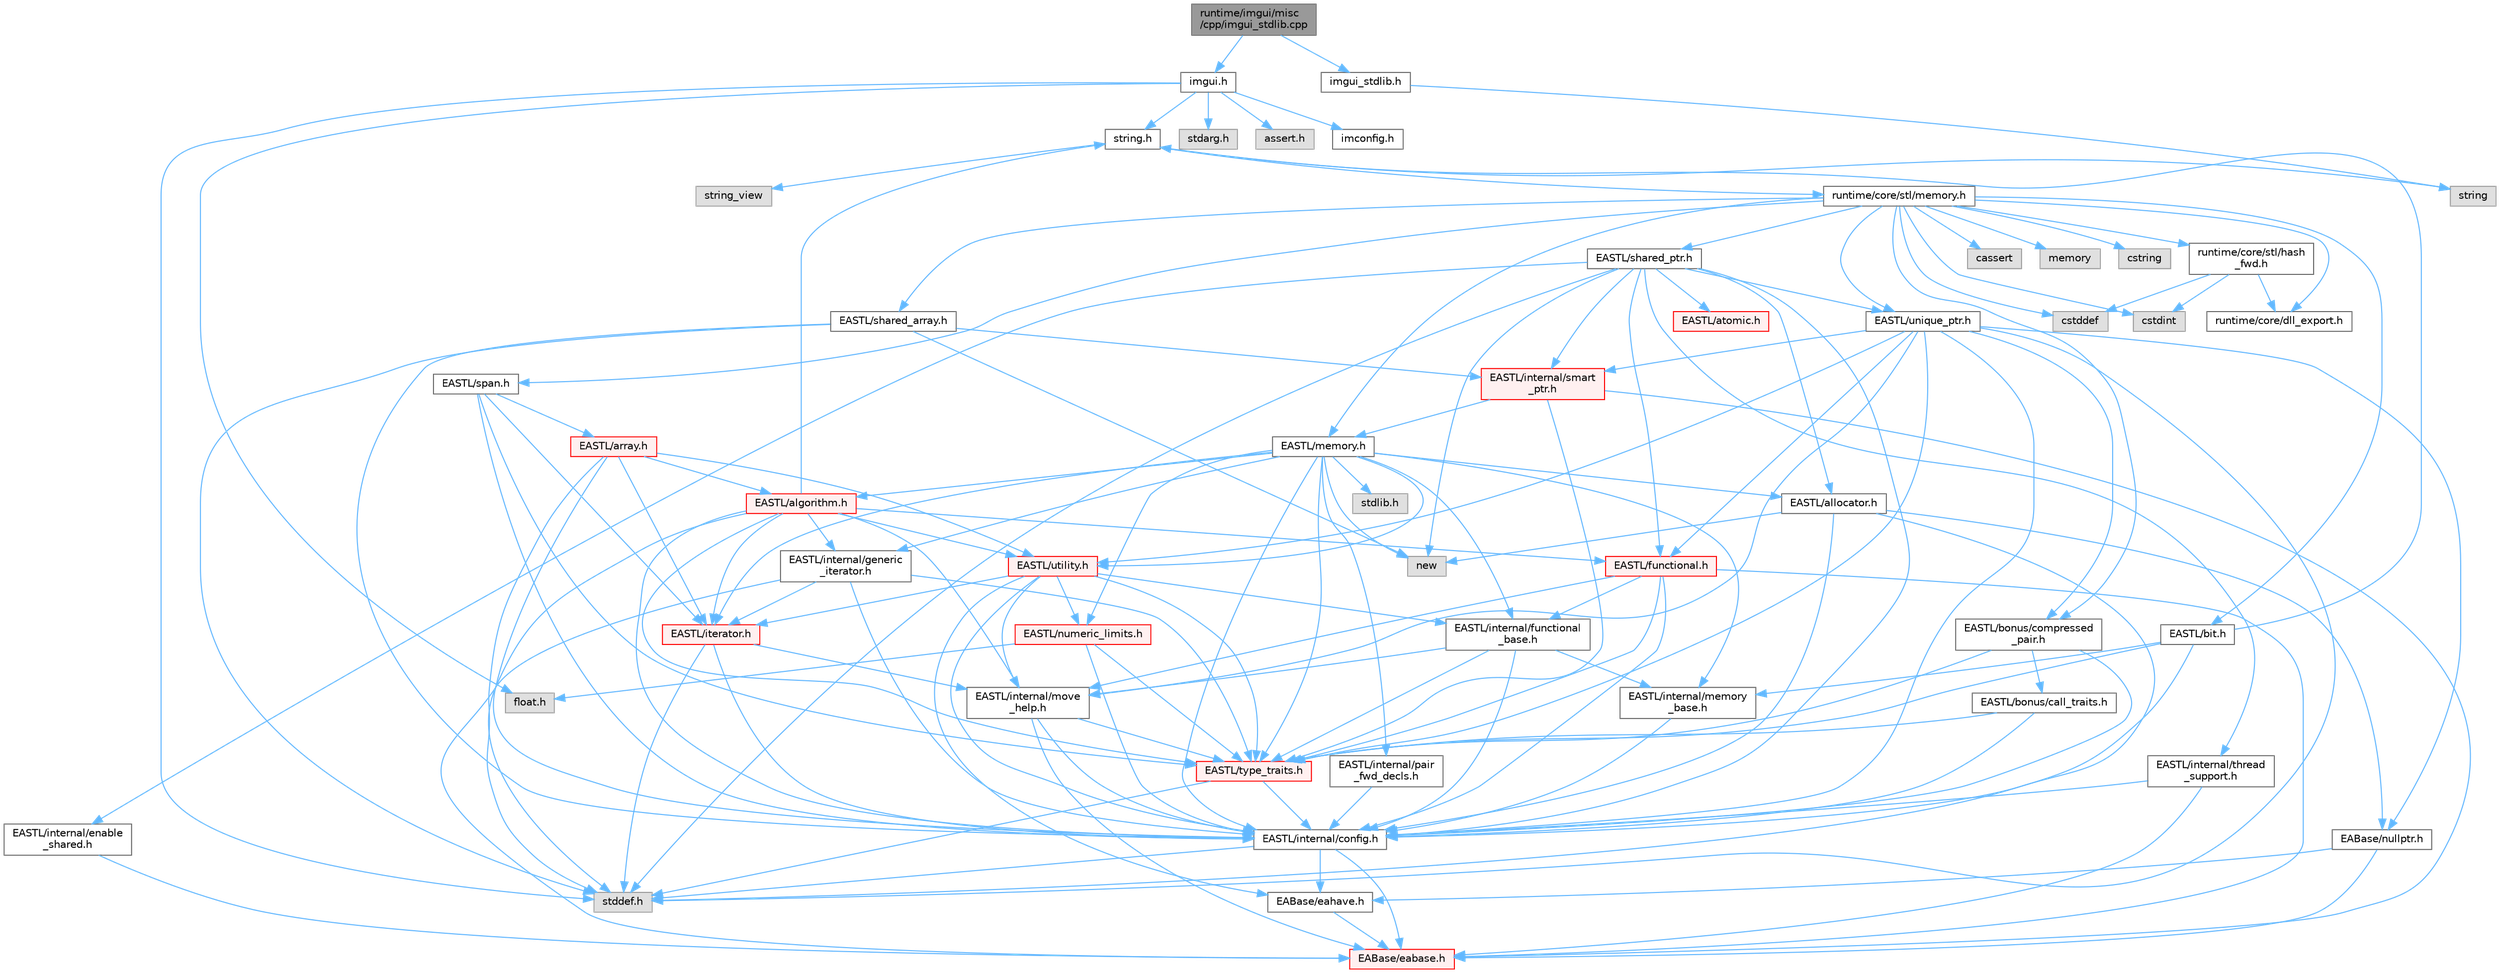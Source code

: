 digraph "runtime/imgui/misc/cpp/imgui_stdlib.cpp"
{
 // LATEX_PDF_SIZE
  bgcolor="transparent";
  edge [fontname=Helvetica,fontsize=10,labelfontname=Helvetica,labelfontsize=10];
  node [fontname=Helvetica,fontsize=10,shape=box,height=0.2,width=0.4];
  Node1 [id="Node000001",label="runtime/imgui/misc\l/cpp/imgui_stdlib.cpp",height=0.2,width=0.4,color="gray40", fillcolor="grey60", style="filled", fontcolor="black",tooltip=" "];
  Node1 -> Node2 [id="edge1_Node000001_Node000002",color="steelblue1",style="solid",tooltip=" "];
  Node2 [id="Node000002",label="imgui.h",height=0.2,width=0.4,color="grey40", fillcolor="white", style="filled",URL="$imgui_8h.html",tooltip=" "];
  Node2 -> Node3 [id="edge2_Node000002_Node000003",color="steelblue1",style="solid",tooltip=" "];
  Node3 [id="Node000003",label="imconfig.h",height=0.2,width=0.4,color="grey40", fillcolor="white", style="filled",URL="$imconfig_8h.html",tooltip=" "];
  Node2 -> Node4 [id="edge3_Node000002_Node000004",color="steelblue1",style="solid",tooltip=" "];
  Node4 [id="Node000004",label="float.h",height=0.2,width=0.4,color="grey60", fillcolor="#E0E0E0", style="filled",tooltip=" "];
  Node2 -> Node5 [id="edge4_Node000002_Node000005",color="steelblue1",style="solid",tooltip=" "];
  Node5 [id="Node000005",label="stdarg.h",height=0.2,width=0.4,color="grey60", fillcolor="#E0E0E0", style="filled",tooltip=" "];
  Node2 -> Node6 [id="edge5_Node000002_Node000006",color="steelblue1",style="solid",tooltip=" "];
  Node6 [id="Node000006",label="stddef.h",height=0.2,width=0.4,color="grey60", fillcolor="#E0E0E0", style="filled",tooltip=" "];
  Node2 -> Node7 [id="edge6_Node000002_Node000007",color="steelblue1",style="solid",tooltip=" "];
  Node7 [id="Node000007",label="string.h",height=0.2,width=0.4,color="grey40", fillcolor="white", style="filled",URL="$string_8h.html",tooltip=" "];
  Node7 -> Node8 [id="edge7_Node000007_Node000008",color="steelblue1",style="solid",tooltip=" "];
  Node8 [id="Node000008",label="string",height=0.2,width=0.4,color="grey60", fillcolor="#E0E0E0", style="filled",tooltip=" "];
  Node7 -> Node9 [id="edge8_Node000007_Node000009",color="steelblue1",style="solid",tooltip=" "];
  Node9 [id="Node000009",label="string_view",height=0.2,width=0.4,color="grey60", fillcolor="#E0E0E0", style="filled",tooltip=" "];
  Node7 -> Node10 [id="edge9_Node000007_Node000010",color="steelblue1",style="solid",tooltip=" "];
  Node10 [id="Node000010",label="runtime/core/stl/memory.h",height=0.2,width=0.4,color="grey40", fillcolor="white", style="filled",URL="$core_2stl_2memory_8h.html",tooltip=" "];
  Node10 -> Node11 [id="edge10_Node000010_Node000011",color="steelblue1",style="solid",tooltip=" "];
  Node11 [id="Node000011",label="cstddef",height=0.2,width=0.4,color="grey60", fillcolor="#E0E0E0", style="filled",tooltip=" "];
  Node10 -> Node12 [id="edge11_Node000010_Node000012",color="steelblue1",style="solid",tooltip=" "];
  Node12 [id="Node000012",label="cstdint",height=0.2,width=0.4,color="grey60", fillcolor="#E0E0E0", style="filled",tooltip=" "];
  Node10 -> Node13 [id="edge12_Node000010_Node000013",color="steelblue1",style="solid",tooltip=" "];
  Node13 [id="Node000013",label="cassert",height=0.2,width=0.4,color="grey60", fillcolor="#E0E0E0", style="filled",tooltip=" "];
  Node10 -> Node14 [id="edge13_Node000010_Node000014",color="steelblue1",style="solid",tooltip=" "];
  Node14 [id="Node000014",label="memory",height=0.2,width=0.4,color="grey60", fillcolor="#E0E0E0", style="filled",tooltip=" "];
  Node10 -> Node15 [id="edge14_Node000010_Node000015",color="steelblue1",style="solid",tooltip=" "];
  Node15 [id="Node000015",label="cstring",height=0.2,width=0.4,color="grey60", fillcolor="#E0E0E0", style="filled",tooltip=" "];
  Node10 -> Node16 [id="edge15_Node000010_Node000016",color="steelblue1",style="solid",tooltip=" "];
  Node16 [id="Node000016",label="EASTL/bit.h",height=0.2,width=0.4,color="grey40", fillcolor="white", style="filled",URL="$bit_8h.html",tooltip=" "];
  Node16 -> Node17 [id="edge16_Node000016_Node000017",color="steelblue1",style="solid",tooltip=" "];
  Node17 [id="Node000017",label="EASTL/internal/config.h",height=0.2,width=0.4,color="grey40", fillcolor="white", style="filled",URL="$config_8h.html",tooltip=" "];
  Node17 -> Node18 [id="edge17_Node000017_Node000018",color="steelblue1",style="solid",tooltip=" "];
  Node18 [id="Node000018",label="EABase/eabase.h",height=0.2,width=0.4,color="red", fillcolor="#FFF0F0", style="filled",URL="$eabase_8h.html",tooltip=" "];
  Node17 -> Node24 [id="edge18_Node000017_Node000024",color="steelblue1",style="solid",tooltip=" "];
  Node24 [id="Node000024",label="EABase/eahave.h",height=0.2,width=0.4,color="grey40", fillcolor="white", style="filled",URL="$eahave_8h.html",tooltip=" "];
  Node24 -> Node18 [id="edge19_Node000024_Node000018",color="steelblue1",style="solid",tooltip=" "];
  Node17 -> Node6 [id="edge20_Node000017_Node000006",color="steelblue1",style="solid",tooltip=" "];
  Node16 -> Node25 [id="edge21_Node000016_Node000025",color="steelblue1",style="solid",tooltip=" "];
  Node25 [id="Node000025",label="EASTL/internal/memory\l_base.h",height=0.2,width=0.4,color="grey40", fillcolor="white", style="filled",URL="$memory__base_8h.html",tooltip=" "];
  Node25 -> Node17 [id="edge22_Node000025_Node000017",color="steelblue1",style="solid",tooltip=" "];
  Node16 -> Node26 [id="edge23_Node000016_Node000026",color="steelblue1",style="solid",tooltip=" "];
  Node26 [id="Node000026",label="EASTL/type_traits.h",height=0.2,width=0.4,color="red", fillcolor="#FFF0F0", style="filled",URL="$_e_a_s_t_l_2include_2_e_a_s_t_l_2type__traits_8h.html",tooltip=" "];
  Node26 -> Node17 [id="edge24_Node000026_Node000017",color="steelblue1",style="solid",tooltip=" "];
  Node26 -> Node6 [id="edge25_Node000026_Node000006",color="steelblue1",style="solid",tooltip=" "];
  Node16 -> Node7 [id="edge26_Node000016_Node000007",color="steelblue1",style="solid",tooltip=" "];
  Node10 -> Node36 [id="edge27_Node000010_Node000036",color="steelblue1",style="solid",tooltip=" "];
  Node36 [id="Node000036",label="EASTL/memory.h",height=0.2,width=0.4,color="grey40", fillcolor="white", style="filled",URL="$_e_a_s_t_l_2include_2_e_a_s_t_l_2memory_8h.html",tooltip=" "];
  Node36 -> Node17 [id="edge28_Node000036_Node000017",color="steelblue1",style="solid",tooltip=" "];
  Node36 -> Node25 [id="edge29_Node000036_Node000025",color="steelblue1",style="solid",tooltip=" "];
  Node36 -> Node37 [id="edge30_Node000036_Node000037",color="steelblue1",style="solid",tooltip=" "];
  Node37 [id="Node000037",label="EASTL/internal/generic\l_iterator.h",height=0.2,width=0.4,color="grey40", fillcolor="white", style="filled",URL="$generic__iterator_8h.html",tooltip=" "];
  Node37 -> Node18 [id="edge31_Node000037_Node000018",color="steelblue1",style="solid",tooltip=" "];
  Node37 -> Node17 [id="edge32_Node000037_Node000017",color="steelblue1",style="solid",tooltip=" "];
  Node37 -> Node38 [id="edge33_Node000037_Node000038",color="steelblue1",style="solid",tooltip=" "];
  Node38 [id="Node000038",label="EASTL/iterator.h",height=0.2,width=0.4,color="red", fillcolor="#FFF0F0", style="filled",URL="$_e_a_s_t_l_2include_2_e_a_s_t_l_2iterator_8h.html",tooltip=" "];
  Node38 -> Node17 [id="edge34_Node000038_Node000017",color="steelblue1",style="solid",tooltip=" "];
  Node38 -> Node39 [id="edge35_Node000038_Node000039",color="steelblue1",style="solid",tooltip=" "];
  Node39 [id="Node000039",label="EASTL/internal/move\l_help.h",height=0.2,width=0.4,color="grey40", fillcolor="white", style="filled",URL="$move__help_8h.html",tooltip=" "];
  Node39 -> Node18 [id="edge36_Node000039_Node000018",color="steelblue1",style="solid",tooltip=" "];
  Node39 -> Node17 [id="edge37_Node000039_Node000017",color="steelblue1",style="solid",tooltip=" "];
  Node39 -> Node26 [id="edge38_Node000039_Node000026",color="steelblue1",style="solid",tooltip=" "];
  Node38 -> Node6 [id="edge39_Node000038_Node000006",color="steelblue1",style="solid",tooltip=" "];
  Node37 -> Node26 [id="edge40_Node000037_Node000026",color="steelblue1",style="solid",tooltip=" "];
  Node36 -> Node41 [id="edge41_Node000036_Node000041",color="steelblue1",style="solid",tooltip=" "];
  Node41 [id="Node000041",label="EASTL/internal/pair\l_fwd_decls.h",height=0.2,width=0.4,color="grey40", fillcolor="white", style="filled",URL="$pair__fwd__decls_8h.html",tooltip=" "];
  Node41 -> Node17 [id="edge42_Node000041_Node000017",color="steelblue1",style="solid",tooltip=" "];
  Node36 -> Node42 [id="edge43_Node000036_Node000042",color="steelblue1",style="solid",tooltip=" "];
  Node42 [id="Node000042",label="EASTL/internal/functional\l_base.h",height=0.2,width=0.4,color="grey40", fillcolor="white", style="filled",URL="$functional__base_8h.html",tooltip=" "];
  Node42 -> Node17 [id="edge44_Node000042_Node000017",color="steelblue1",style="solid",tooltip=" "];
  Node42 -> Node25 [id="edge45_Node000042_Node000025",color="steelblue1",style="solid",tooltip=" "];
  Node42 -> Node39 [id="edge46_Node000042_Node000039",color="steelblue1",style="solid",tooltip=" "];
  Node42 -> Node26 [id="edge47_Node000042_Node000026",color="steelblue1",style="solid",tooltip=" "];
  Node36 -> Node43 [id="edge48_Node000036_Node000043",color="steelblue1",style="solid",tooltip=" "];
  Node43 [id="Node000043",label="EASTL/algorithm.h",height=0.2,width=0.4,color="red", fillcolor="#FFF0F0", style="filled",URL="$_e_a_s_t_l_2include_2_e_a_s_t_l_2algorithm_8h.html",tooltip=" "];
  Node43 -> Node17 [id="edge49_Node000043_Node000017",color="steelblue1",style="solid",tooltip=" "];
  Node43 -> Node26 [id="edge50_Node000043_Node000026",color="steelblue1",style="solid",tooltip=" "];
  Node43 -> Node39 [id="edge51_Node000043_Node000039",color="steelblue1",style="solid",tooltip=" "];
  Node43 -> Node38 [id="edge52_Node000043_Node000038",color="steelblue1",style="solid",tooltip=" "];
  Node43 -> Node46 [id="edge53_Node000043_Node000046",color="steelblue1",style="solid",tooltip=" "];
  Node46 [id="Node000046",label="EASTL/functional.h",height=0.2,width=0.4,color="red", fillcolor="#FFF0F0", style="filled",URL="$_e_a_s_t_l_2include_2_e_a_s_t_l_2functional_8h.html",tooltip=" "];
  Node46 -> Node18 [id="edge54_Node000046_Node000018",color="steelblue1",style="solid",tooltip=" "];
  Node46 -> Node17 [id="edge55_Node000046_Node000017",color="steelblue1",style="solid",tooltip=" "];
  Node46 -> Node39 [id="edge56_Node000046_Node000039",color="steelblue1",style="solid",tooltip=" "];
  Node46 -> Node26 [id="edge57_Node000046_Node000026",color="steelblue1",style="solid",tooltip=" "];
  Node46 -> Node42 [id="edge58_Node000046_Node000042",color="steelblue1",style="solid",tooltip=" "];
  Node43 -> Node53 [id="edge59_Node000043_Node000053",color="steelblue1",style="solid",tooltip=" "];
  Node53 [id="Node000053",label="EASTL/utility.h",height=0.2,width=0.4,color="red", fillcolor="#FFF0F0", style="filled",URL="$_e_a_s_t_l_2include_2_e_a_s_t_l_2utility_8h.html",tooltip=" "];
  Node53 -> Node17 [id="edge60_Node000053_Node000017",color="steelblue1",style="solid",tooltip=" "];
  Node53 -> Node26 [id="edge61_Node000053_Node000026",color="steelblue1",style="solid",tooltip=" "];
  Node53 -> Node38 [id="edge62_Node000053_Node000038",color="steelblue1",style="solid",tooltip=" "];
  Node53 -> Node54 [id="edge63_Node000053_Node000054",color="steelblue1",style="solid",tooltip=" "];
  Node54 [id="Node000054",label="EASTL/numeric_limits.h",height=0.2,width=0.4,color="red", fillcolor="#FFF0F0", style="filled",URL="$numeric__limits_8h.html",tooltip=" "];
  Node54 -> Node17 [id="edge64_Node000054_Node000017",color="steelblue1",style="solid",tooltip=" "];
  Node54 -> Node26 [id="edge65_Node000054_Node000026",color="steelblue1",style="solid",tooltip=" "];
  Node54 -> Node4 [id="edge66_Node000054_Node000004",color="steelblue1",style="solid",tooltip=" "];
  Node53 -> Node42 [id="edge67_Node000053_Node000042",color="steelblue1",style="solid",tooltip=" "];
  Node53 -> Node39 [id="edge68_Node000053_Node000039",color="steelblue1",style="solid",tooltip=" "];
  Node53 -> Node24 [id="edge69_Node000053_Node000024",color="steelblue1",style="solid",tooltip=" "];
  Node43 -> Node37 [id="edge70_Node000043_Node000037",color="steelblue1",style="solid",tooltip=" "];
  Node43 -> Node6 [id="edge71_Node000043_Node000006",color="steelblue1",style="solid",tooltip=" "];
  Node43 -> Node7 [id="edge72_Node000043_Node000007",color="steelblue1",style="solid",tooltip=" "];
  Node36 -> Node26 [id="edge73_Node000036_Node000026",color="steelblue1",style="solid",tooltip=" "];
  Node36 -> Node50 [id="edge74_Node000036_Node000050",color="steelblue1",style="solid",tooltip=" "];
  Node50 [id="Node000050",label="EASTL/allocator.h",height=0.2,width=0.4,color="grey40", fillcolor="white", style="filled",URL="$allocator_8h.html",tooltip=" "];
  Node50 -> Node17 [id="edge75_Node000050_Node000017",color="steelblue1",style="solid",tooltip=" "];
  Node50 -> Node28 [id="edge76_Node000050_Node000028",color="steelblue1",style="solid",tooltip=" "];
  Node28 [id="Node000028",label="EABase/nullptr.h",height=0.2,width=0.4,color="grey40", fillcolor="white", style="filled",URL="$nullptr_8h.html",tooltip=" "];
  Node28 -> Node18 [id="edge77_Node000028_Node000018",color="steelblue1",style="solid",tooltip=" "];
  Node28 -> Node24 [id="edge78_Node000028_Node000024",color="steelblue1",style="solid",tooltip=" "];
  Node50 -> Node6 [id="edge79_Node000050_Node000006",color="steelblue1",style="solid",tooltip=" "];
  Node50 -> Node51 [id="edge80_Node000050_Node000051",color="steelblue1",style="solid",tooltip=" "];
  Node51 [id="Node000051",label="new",height=0.2,width=0.4,color="grey60", fillcolor="#E0E0E0", style="filled",tooltip=" "];
  Node36 -> Node38 [id="edge81_Node000036_Node000038",color="steelblue1",style="solid",tooltip=" "];
  Node36 -> Node53 [id="edge82_Node000036_Node000053",color="steelblue1",style="solid",tooltip=" "];
  Node36 -> Node54 [id="edge83_Node000036_Node000054",color="steelblue1",style="solid",tooltip=" "];
  Node36 -> Node62 [id="edge84_Node000036_Node000062",color="steelblue1",style="solid",tooltip=" "];
  Node62 [id="Node000062",label="stdlib.h",height=0.2,width=0.4,color="grey60", fillcolor="#E0E0E0", style="filled",tooltip=" "];
  Node36 -> Node51 [id="edge85_Node000036_Node000051",color="steelblue1",style="solid",tooltip=" "];
  Node10 -> Node63 [id="edge86_Node000010_Node000063",color="steelblue1",style="solid",tooltip=" "];
  Node63 [id="Node000063",label="EASTL/shared_array.h",height=0.2,width=0.4,color="grey40", fillcolor="white", style="filled",URL="$shared__array_8h.html",tooltip=" "];
  Node63 -> Node17 [id="edge87_Node000063_Node000017",color="steelblue1",style="solid",tooltip=" "];
  Node63 -> Node64 [id="edge88_Node000063_Node000064",color="steelblue1",style="solid",tooltip=" "];
  Node64 [id="Node000064",label="EASTL/internal/smart\l_ptr.h",height=0.2,width=0.4,color="red", fillcolor="#FFF0F0", style="filled",URL="$smart__ptr_8h.html",tooltip=" "];
  Node64 -> Node18 [id="edge89_Node000064_Node000018",color="steelblue1",style="solid",tooltip=" "];
  Node64 -> Node36 [id="edge90_Node000064_Node000036",color="steelblue1",style="solid",tooltip=" "];
  Node64 -> Node26 [id="edge91_Node000064_Node000026",color="steelblue1",style="solid",tooltip=" "];
  Node63 -> Node51 [id="edge92_Node000063_Node000051",color="steelblue1",style="solid",tooltip=" "];
  Node63 -> Node6 [id="edge93_Node000063_Node000006",color="steelblue1",style="solid",tooltip=" "];
  Node10 -> Node66 [id="edge94_Node000010_Node000066",color="steelblue1",style="solid",tooltip=" "];
  Node66 [id="Node000066",label="EASTL/unique_ptr.h",height=0.2,width=0.4,color="grey40", fillcolor="white", style="filled",URL="$unique__ptr_8h.html",tooltip=" "];
  Node66 -> Node28 [id="edge95_Node000066_Node000028",color="steelblue1",style="solid",tooltip=" "];
  Node66 -> Node67 [id="edge96_Node000066_Node000067",color="steelblue1",style="solid",tooltip=" "];
  Node67 [id="Node000067",label="EASTL/bonus/compressed\l_pair.h",height=0.2,width=0.4,color="grey40", fillcolor="white", style="filled",URL="$compressed__pair_8h.html",tooltip=" "];
  Node67 -> Node17 [id="edge97_Node000067_Node000017",color="steelblue1",style="solid",tooltip=" "];
  Node67 -> Node26 [id="edge98_Node000067_Node000026",color="steelblue1",style="solid",tooltip=" "];
  Node67 -> Node68 [id="edge99_Node000067_Node000068",color="steelblue1",style="solid",tooltip=" "];
  Node68 [id="Node000068",label="EASTL/bonus/call_traits.h",height=0.2,width=0.4,color="grey40", fillcolor="white", style="filled",URL="$call__traits_8h.html",tooltip=" "];
  Node68 -> Node17 [id="edge100_Node000068_Node000017",color="steelblue1",style="solid",tooltip=" "];
  Node68 -> Node26 [id="edge101_Node000068_Node000026",color="steelblue1",style="solid",tooltip=" "];
  Node66 -> Node46 [id="edge102_Node000066_Node000046",color="steelblue1",style="solid",tooltip=" "];
  Node66 -> Node17 [id="edge103_Node000066_Node000017",color="steelblue1",style="solid",tooltip=" "];
  Node66 -> Node39 [id="edge104_Node000066_Node000039",color="steelblue1",style="solid",tooltip=" "];
  Node66 -> Node64 [id="edge105_Node000066_Node000064",color="steelblue1",style="solid",tooltip=" "];
  Node66 -> Node26 [id="edge106_Node000066_Node000026",color="steelblue1",style="solid",tooltip=" "];
  Node66 -> Node53 [id="edge107_Node000066_Node000053",color="steelblue1",style="solid",tooltip=" "];
  Node66 -> Node6 [id="edge108_Node000066_Node000006",color="steelblue1",style="solid",tooltip=" "];
  Node10 -> Node69 [id="edge109_Node000010_Node000069",color="steelblue1",style="solid",tooltip=" "];
  Node69 [id="Node000069",label="EASTL/shared_ptr.h",height=0.2,width=0.4,color="grey40", fillcolor="white", style="filled",URL="$shared__ptr_8h.html",tooltip=" "];
  Node69 -> Node17 [id="edge110_Node000069_Node000017",color="steelblue1",style="solid",tooltip=" "];
  Node69 -> Node64 [id="edge111_Node000069_Node000064",color="steelblue1",style="solid",tooltip=" "];
  Node69 -> Node70 [id="edge112_Node000069_Node000070",color="steelblue1",style="solid",tooltip=" "];
  Node70 [id="Node000070",label="EASTL/internal/thread\l_support.h",height=0.2,width=0.4,color="grey40", fillcolor="white", style="filled",URL="$thread__support_8h.html",tooltip=" "];
  Node70 -> Node18 [id="edge113_Node000070_Node000018",color="steelblue1",style="solid",tooltip=" "];
  Node70 -> Node17 [id="edge114_Node000070_Node000017",color="steelblue1",style="solid",tooltip=" "];
  Node69 -> Node66 [id="edge115_Node000069_Node000066",color="steelblue1",style="solid",tooltip=" "];
  Node69 -> Node46 [id="edge116_Node000069_Node000046",color="steelblue1",style="solid",tooltip=" "];
  Node69 -> Node50 [id="edge117_Node000069_Node000050",color="steelblue1",style="solid",tooltip=" "];
  Node69 -> Node71 [id="edge118_Node000069_Node000071",color="steelblue1",style="solid",tooltip=" "];
  Node71 [id="Node000071",label="EASTL/atomic.h",height=0.2,width=0.4,color="red", fillcolor="#FFF0F0", style="filled",URL="$_e_a_s_t_l_2include_2_e_a_s_t_l_2atomic_8h.html",tooltip=" "];
  Node69 -> Node51 [id="edge119_Node000069_Node000051",color="steelblue1",style="solid",tooltip=" "];
  Node69 -> Node6 [id="edge120_Node000069_Node000006",color="steelblue1",style="solid",tooltip=" "];
  Node69 -> Node148 [id="edge121_Node000069_Node000148",color="steelblue1",style="solid",tooltip=" "];
  Node148 [id="Node000148",label="EASTL/internal/enable\l_shared.h",height=0.2,width=0.4,color="grey40", fillcolor="white", style="filled",URL="$enable__shared_8h.html",tooltip=" "];
  Node148 -> Node18 [id="edge122_Node000148_Node000018",color="steelblue1",style="solid",tooltip=" "];
  Node10 -> Node149 [id="edge123_Node000010_Node000149",color="steelblue1",style="solid",tooltip=" "];
  Node149 [id="Node000149",label="EASTL/span.h",height=0.2,width=0.4,color="grey40", fillcolor="white", style="filled",URL="$span_8h.html",tooltip=" "];
  Node149 -> Node17 [id="edge124_Node000149_Node000017",color="steelblue1",style="solid",tooltip=" "];
  Node149 -> Node26 [id="edge125_Node000149_Node000026",color="steelblue1",style="solid",tooltip=" "];
  Node149 -> Node38 [id="edge126_Node000149_Node000038",color="steelblue1",style="solid",tooltip=" "];
  Node149 -> Node150 [id="edge127_Node000149_Node000150",color="steelblue1",style="solid",tooltip=" "];
  Node150 [id="Node000150",label="EASTL/array.h",height=0.2,width=0.4,color="red", fillcolor="#FFF0F0", style="filled",URL="$array_8h.html",tooltip=" "];
  Node150 -> Node17 [id="edge128_Node000150_Node000017",color="steelblue1",style="solid",tooltip=" "];
  Node150 -> Node38 [id="edge129_Node000150_Node000038",color="steelblue1",style="solid",tooltip=" "];
  Node150 -> Node43 [id="edge130_Node000150_Node000043",color="steelblue1",style="solid",tooltip=" "];
  Node150 -> Node53 [id="edge131_Node000150_Node000053",color="steelblue1",style="solid",tooltip=" "];
  Node150 -> Node6 [id="edge132_Node000150_Node000006",color="steelblue1",style="solid",tooltip=" "];
  Node10 -> Node67 [id="edge133_Node000010_Node000067",color="steelblue1",style="solid",tooltip=" "];
  Node10 -> Node152 [id="edge134_Node000010_Node000152",color="steelblue1",style="solid",tooltip=" "];
  Node152 [id="Node000152",label="runtime/core/dll_export.h",height=0.2,width=0.4,color="grey40", fillcolor="white", style="filled",URL="$dll__export_8h.html",tooltip=" "];
  Node10 -> Node153 [id="edge135_Node000010_Node000153",color="steelblue1",style="solid",tooltip=" "];
  Node153 [id="Node000153",label="runtime/core/stl/hash\l_fwd.h",height=0.2,width=0.4,color="grey40", fillcolor="white", style="filled",URL="$hash__fwd_8h.html",tooltip=" "];
  Node153 -> Node11 [id="edge136_Node000153_Node000011",color="steelblue1",style="solid",tooltip=" "];
  Node153 -> Node12 [id="edge137_Node000153_Node000012",color="steelblue1",style="solid",tooltip=" "];
  Node153 -> Node152 [id="edge138_Node000153_Node000152",color="steelblue1",style="solid",tooltip=" "];
  Node2 -> Node154 [id="edge139_Node000002_Node000154",color="steelblue1",style="solid",tooltip=" "];
  Node154 [id="Node000154",label="assert.h",height=0.2,width=0.4,color="grey60", fillcolor="#E0E0E0", style="filled",tooltip=" "];
  Node1 -> Node155 [id="edge140_Node000001_Node000155",color="steelblue1",style="solid",tooltip=" "];
  Node155 [id="Node000155",label="imgui_stdlib.h",height=0.2,width=0.4,color="grey40", fillcolor="white", style="filled",URL="$imgui__stdlib_8h.html",tooltip=" "];
  Node155 -> Node8 [id="edge141_Node000155_Node000008",color="steelblue1",style="solid",tooltip=" "];
}
